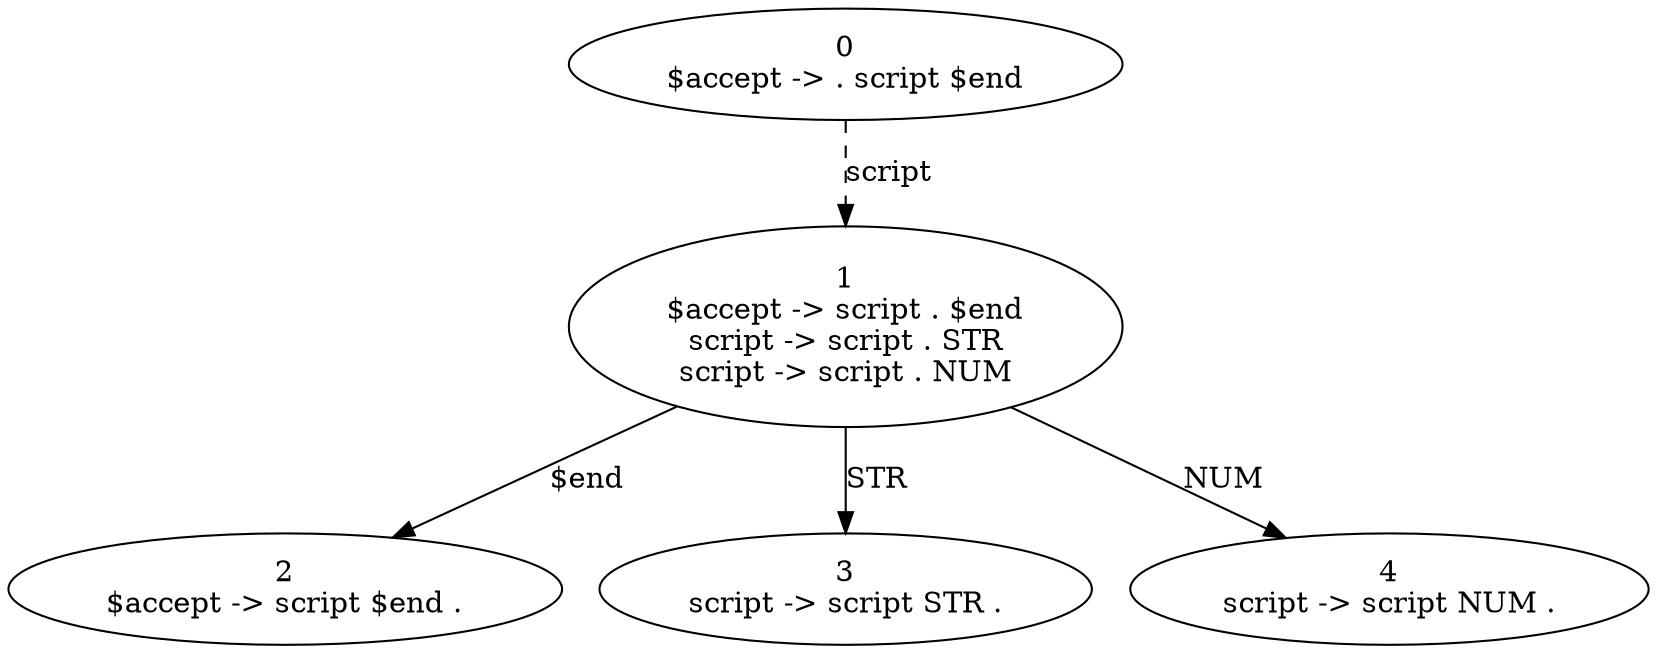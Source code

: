digraph Automaton {
  0 [label="0\n$accept -> . script $end"]
  0 -> 1 [style=dashed label="script"]
  1 [label="1\n$accept -> script . $end\nscript -> script . STR\nscript -> script . NUM"]
  1 -> 2 [style=solid label="$end"]
  1 -> 3 [style=solid label="STR"]
  1 -> 4 [style=solid label="NUM"]
  2 [label="2\n$accept -> script $end ."]
  3 [label="3\nscript -> script STR ."]
  4 [label="4\nscript -> script NUM ."]
}
